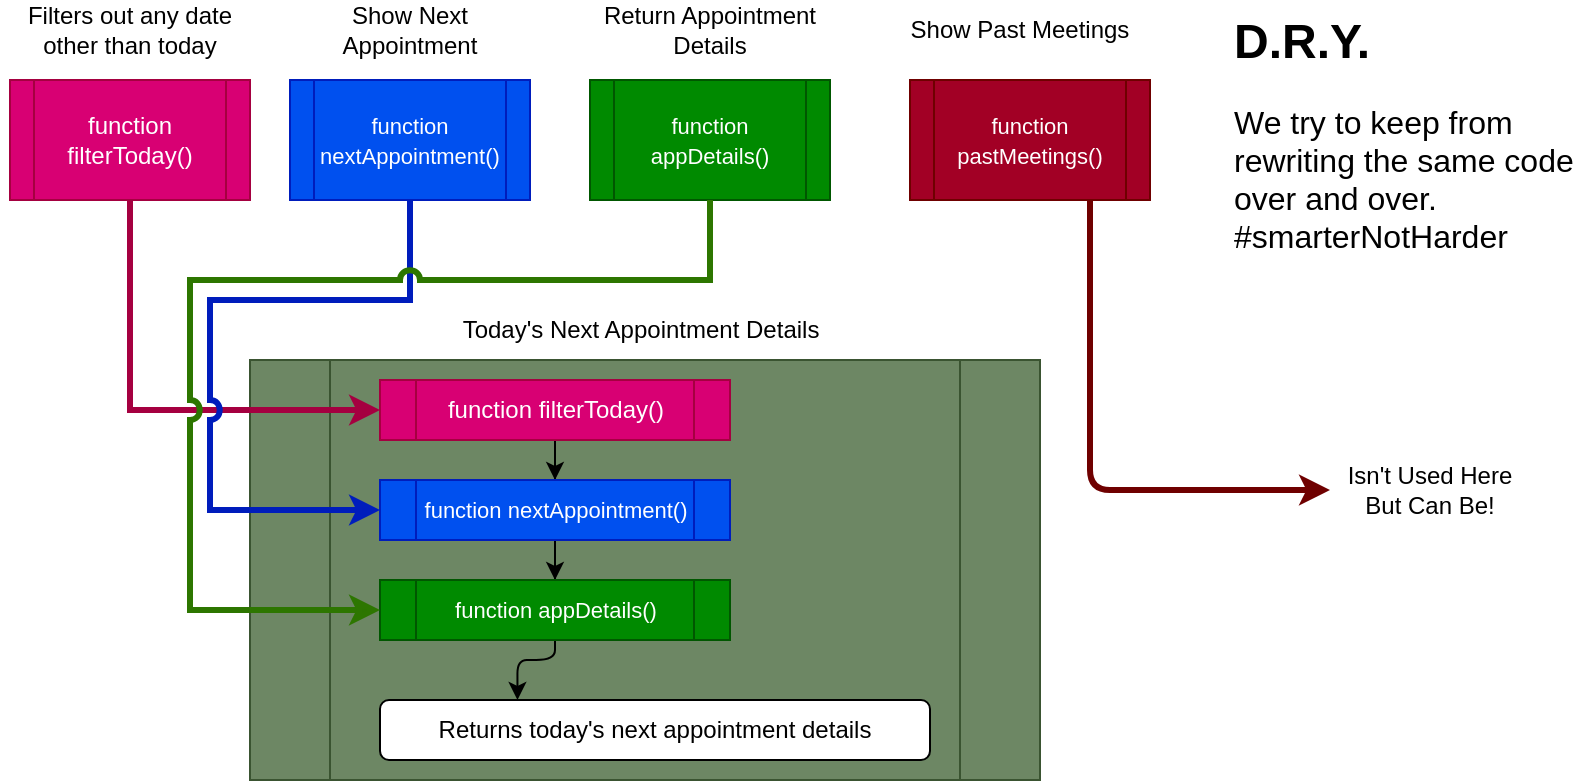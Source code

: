 <mxfile version="24.1.0" type="device">
  <diagram name="Page-1" id="3A1IMjMD97zvzvcFsJoG">
    <mxGraphModel dx="934" dy="452" grid="0" gridSize="10" guides="1" tooltips="1" connect="1" arrows="1" fold="1" page="0" pageScale="1" pageWidth="850" pageHeight="1100" math="0" shadow="0">
      <root>
        <mxCell id="0" />
        <mxCell id="1" parent="0" />
        <mxCell id="jsqRoM7-1IZ0ZfG3ARCj-5" value="function filterToday()" style="shape=process;whiteSpace=wrap;html=1;backgroundOutline=1;fillColor=#d80073;fontColor=#ffffff;strokeColor=#A50040;" vertex="1" parent="1">
          <mxGeometry x="40" y="50" width="120" height="60" as="geometry" />
        </mxCell>
        <mxCell id="jsqRoM7-1IZ0ZfG3ARCj-6" value="Filters out any date other than today" style="text;html=1;align=center;verticalAlign=middle;whiteSpace=wrap;rounded=0;" vertex="1" parent="1">
          <mxGeometry x="35" y="10" width="130" height="30" as="geometry" />
        </mxCell>
        <mxCell id="jsqRoM7-1IZ0ZfG3ARCj-7" value="&lt;font style=&quot;font-size: 11px;&quot;&gt;function nextAppointment()&lt;/font&gt;" style="shape=process;whiteSpace=wrap;html=1;backgroundOutline=1;fillColor=#0050ef;fontColor=#ffffff;strokeColor=#001DBC;" vertex="1" parent="1">
          <mxGeometry x="180" y="50" width="120" height="60" as="geometry" />
        </mxCell>
        <mxCell id="jsqRoM7-1IZ0ZfG3ARCj-8" value="Show Next Appointment" style="text;html=1;align=center;verticalAlign=middle;whiteSpace=wrap;rounded=0;" vertex="1" parent="1">
          <mxGeometry x="175" y="10" width="130" height="30" as="geometry" />
        </mxCell>
        <mxCell id="jsqRoM7-1IZ0ZfG3ARCj-9" value="Return Appointment Details" style="text;html=1;align=center;verticalAlign=middle;whiteSpace=wrap;rounded=0;" vertex="1" parent="1">
          <mxGeometry x="325" y="10" width="130" height="30" as="geometry" />
        </mxCell>
        <mxCell id="jsqRoM7-1IZ0ZfG3ARCj-10" value="&lt;font style=&quot;font-size: 11px;&quot;&gt;function appDetails()&lt;/font&gt;" style="shape=process;whiteSpace=wrap;html=1;backgroundOutline=1;fillColor=#008a00;fontColor=#ffffff;strokeColor=#005700;" vertex="1" parent="1">
          <mxGeometry x="330" y="50" width="120" height="60" as="geometry" />
        </mxCell>
        <mxCell id="jsqRoM7-1IZ0ZfG3ARCj-11" value="Show Past Meetings" style="text;html=1;align=center;verticalAlign=middle;whiteSpace=wrap;rounded=0;" vertex="1" parent="1">
          <mxGeometry x="480" y="10" width="130" height="30" as="geometry" />
        </mxCell>
        <mxCell id="jsqRoM7-1IZ0ZfG3ARCj-32" style="edgeStyle=orthogonalEdgeStyle;rounded=1;orthogonalLoop=1;jettySize=auto;html=1;entryX=0;entryY=0.5;entryDx=0;entryDy=0;exitX=0.75;exitY=1;exitDx=0;exitDy=0;curved=0;fillColor=#a20025;strokeColor=#6F0000;strokeWidth=3;" edge="1" parent="1" source="jsqRoM7-1IZ0ZfG3ARCj-12" target="jsqRoM7-1IZ0ZfG3ARCj-31">
          <mxGeometry relative="1" as="geometry">
            <Array as="points">
              <mxPoint x="580" y="255" />
            </Array>
          </mxGeometry>
        </mxCell>
        <mxCell id="jsqRoM7-1IZ0ZfG3ARCj-12" value="&lt;span style=&quot;font-size: 11px;&quot;&gt;function pastMeetings()&lt;/span&gt;" style="shape=process;whiteSpace=wrap;html=1;backgroundOutline=1;fillColor=#a20025;fontColor=#ffffff;strokeColor=#6F0000;" vertex="1" parent="1">
          <mxGeometry x="490" y="50" width="120" height="60" as="geometry" />
        </mxCell>
        <mxCell id="jsqRoM7-1IZ0ZfG3ARCj-13" value="&lt;h1 style=&quot;margin-top: 0px;&quot;&gt;&lt;span style=&quot;background-color: initial;&quot;&gt;D.R.Y&lt;/span&gt;.&lt;/h1&gt;&lt;div&gt;&lt;font size=&quot;3&quot;&gt;We try to keep from rewriting the same code over and over. #smarterNotHarder&lt;/font&gt;&lt;/div&gt;" style="text;html=1;whiteSpace=wrap;overflow=hidden;rounded=0;" vertex="1" parent="1">
          <mxGeometry x="650" y="10" width="180" height="140" as="geometry" />
        </mxCell>
        <mxCell id="jsqRoM7-1IZ0ZfG3ARCj-14" value="" style="shape=process;whiteSpace=wrap;html=1;backgroundOutline=1;fillColor=#6d8764;fontColor=#ffffff;strokeColor=#3A5431;" vertex="1" parent="1">
          <mxGeometry x="160" y="190" width="395" height="210" as="geometry" />
        </mxCell>
        <mxCell id="jsqRoM7-1IZ0ZfG3ARCj-15" value="Today&#39;s Next Appointment Details" style="text;html=1;align=center;verticalAlign=middle;resizable=0;points=[];autosize=1;strokeColor=none;fillColor=none;" vertex="1" parent="1">
          <mxGeometry x="255" y="160" width="200" height="30" as="geometry" />
        </mxCell>
        <mxCell id="jsqRoM7-1IZ0ZfG3ARCj-16" style="edgeStyle=orthogonalEdgeStyle;rounded=0;orthogonalLoop=1;jettySize=auto;html=1;entryX=0;entryY=0.5;entryDx=0;entryDy=0;exitX=0.5;exitY=1;exitDx=0;exitDy=0;jumpStyle=arc;fillColor=#d80073;strokeColor=#A50040;strokeWidth=3;" edge="1" parent="1" source="jsqRoM7-1IZ0ZfG3ARCj-5" target="jsqRoM7-1IZ0ZfG3ARCj-19">
          <mxGeometry relative="1" as="geometry" />
        </mxCell>
        <mxCell id="jsqRoM7-1IZ0ZfG3ARCj-23" style="edgeStyle=orthogonalEdgeStyle;rounded=0;orthogonalLoop=1;jettySize=auto;html=1;entryX=0.5;entryY=0;entryDx=0;entryDy=0;" edge="1" parent="1" source="jsqRoM7-1IZ0ZfG3ARCj-19" target="jsqRoM7-1IZ0ZfG3ARCj-20">
          <mxGeometry relative="1" as="geometry" />
        </mxCell>
        <mxCell id="jsqRoM7-1IZ0ZfG3ARCj-19" value="function filterToday()" style="shape=process;whiteSpace=wrap;html=1;backgroundOutline=1;fillColor=#d80073;fontColor=#ffffff;strokeColor=#A50040;" vertex="1" parent="1">
          <mxGeometry x="225" y="200" width="175" height="30" as="geometry" />
        </mxCell>
        <mxCell id="jsqRoM7-1IZ0ZfG3ARCj-24" style="edgeStyle=orthogonalEdgeStyle;rounded=0;orthogonalLoop=1;jettySize=auto;html=1;entryX=0.5;entryY=0;entryDx=0;entryDy=0;" edge="1" parent="1" source="jsqRoM7-1IZ0ZfG3ARCj-20" target="jsqRoM7-1IZ0ZfG3ARCj-22">
          <mxGeometry relative="1" as="geometry" />
        </mxCell>
        <mxCell id="jsqRoM7-1IZ0ZfG3ARCj-20" value="&lt;font style=&quot;font-size: 11px;&quot;&gt;function nextAppointment()&lt;/font&gt;" style="shape=process;whiteSpace=wrap;html=1;backgroundOutline=1;fillColor=#0050ef;fontColor=#ffffff;strokeColor=#001DBC;" vertex="1" parent="1">
          <mxGeometry x="225" y="250" width="175" height="30" as="geometry" />
        </mxCell>
        <mxCell id="jsqRoM7-1IZ0ZfG3ARCj-27" value="" style="edgeStyle=orthogonalEdgeStyle;rounded=1;orthogonalLoop=1;jettySize=auto;html=1;curved=0;entryX=0.25;entryY=0;entryDx=0;entryDy=0;" edge="1" parent="1" source="jsqRoM7-1IZ0ZfG3ARCj-22" target="jsqRoM7-1IZ0ZfG3ARCj-25">
          <mxGeometry relative="1" as="geometry">
            <Array as="points">
              <mxPoint x="313" y="340" />
              <mxPoint x="294" y="340" />
            </Array>
          </mxGeometry>
        </mxCell>
        <mxCell id="jsqRoM7-1IZ0ZfG3ARCj-22" value="&lt;font style=&quot;font-size: 11px;&quot;&gt;function appDetails()&lt;/font&gt;" style="shape=process;whiteSpace=wrap;html=1;backgroundOutline=1;fillColor=#008a00;fontColor=#ffffff;strokeColor=#005700;" vertex="1" parent="1">
          <mxGeometry x="225" y="300" width="175" height="30" as="geometry" />
        </mxCell>
        <mxCell id="jsqRoM7-1IZ0ZfG3ARCj-25" value="Returns today&#39;s next appointment details" style="rounded=1;whiteSpace=wrap;html=1;" vertex="1" parent="1">
          <mxGeometry x="225" y="360" width="275" height="30" as="geometry" />
        </mxCell>
        <mxCell id="jsqRoM7-1IZ0ZfG3ARCj-31" value="Isn&#39;t Used Here But Can Be!" style="text;html=1;align=center;verticalAlign=middle;whiteSpace=wrap;rounded=0;" vertex="1" parent="1">
          <mxGeometry x="700" y="240" width="100" height="30" as="geometry" />
        </mxCell>
        <mxCell id="jsqRoM7-1IZ0ZfG3ARCj-34" style="edgeStyle=orthogonalEdgeStyle;rounded=0;orthogonalLoop=1;jettySize=auto;html=1;entryX=0;entryY=0.5;entryDx=0;entryDy=0;jumpStyle=arc;fillColor=#0050ef;strokeColor=#001DBC;strokeWidth=3;jumpSize=6;" edge="1" parent="1" source="jsqRoM7-1IZ0ZfG3ARCj-7" target="jsqRoM7-1IZ0ZfG3ARCj-20">
          <mxGeometry relative="1" as="geometry">
            <Array as="points">
              <mxPoint x="240" y="160" />
              <mxPoint x="140" y="160" />
              <mxPoint x="140" y="265" />
            </Array>
          </mxGeometry>
        </mxCell>
        <mxCell id="jsqRoM7-1IZ0ZfG3ARCj-33" style="edgeStyle=orthogonalEdgeStyle;rounded=0;orthogonalLoop=1;jettySize=auto;html=1;entryX=0;entryY=0.5;entryDx=0;entryDy=0;jumpStyle=arc;fillColor=#60a917;strokeColor=#2D7600;strokeWidth=3;" edge="1" parent="1" source="jsqRoM7-1IZ0ZfG3ARCj-10" target="jsqRoM7-1IZ0ZfG3ARCj-22">
          <mxGeometry relative="1" as="geometry">
            <Array as="points">
              <mxPoint x="390" y="150" />
              <mxPoint x="130" y="150" />
              <mxPoint x="130" y="315" />
            </Array>
          </mxGeometry>
        </mxCell>
      </root>
    </mxGraphModel>
  </diagram>
</mxfile>
